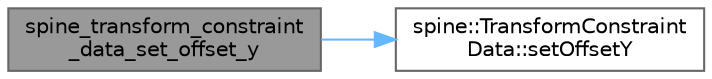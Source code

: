 digraph "spine_transform_constraint_data_set_offset_y"
{
 // LATEX_PDF_SIZE
  bgcolor="transparent";
  edge [fontname=Helvetica,fontsize=10,labelfontname=Helvetica,labelfontsize=10];
  node [fontname=Helvetica,fontsize=10,shape=box,height=0.2,width=0.4];
  rankdir="LR";
  Node1 [id="Node000001",label="spine_transform_constraint\l_data_set_offset_y",height=0.2,width=0.4,color="gray40", fillcolor="grey60", style="filled", fontcolor="black",tooltip=" "];
  Node1 -> Node2 [id="edge2_Node000001_Node000002",color="steelblue1",style="solid",tooltip=" "];
  Node2 [id="Node000002",label="spine::TransformConstraint\lData::setOffsetY",height=0.2,width=0.4,color="grey40", fillcolor="white", style="filled",URL="$classspine_1_1_transform_constraint_data.html#a3fd24879e9b21ab536355f4394f702ef",tooltip=" "];
}
